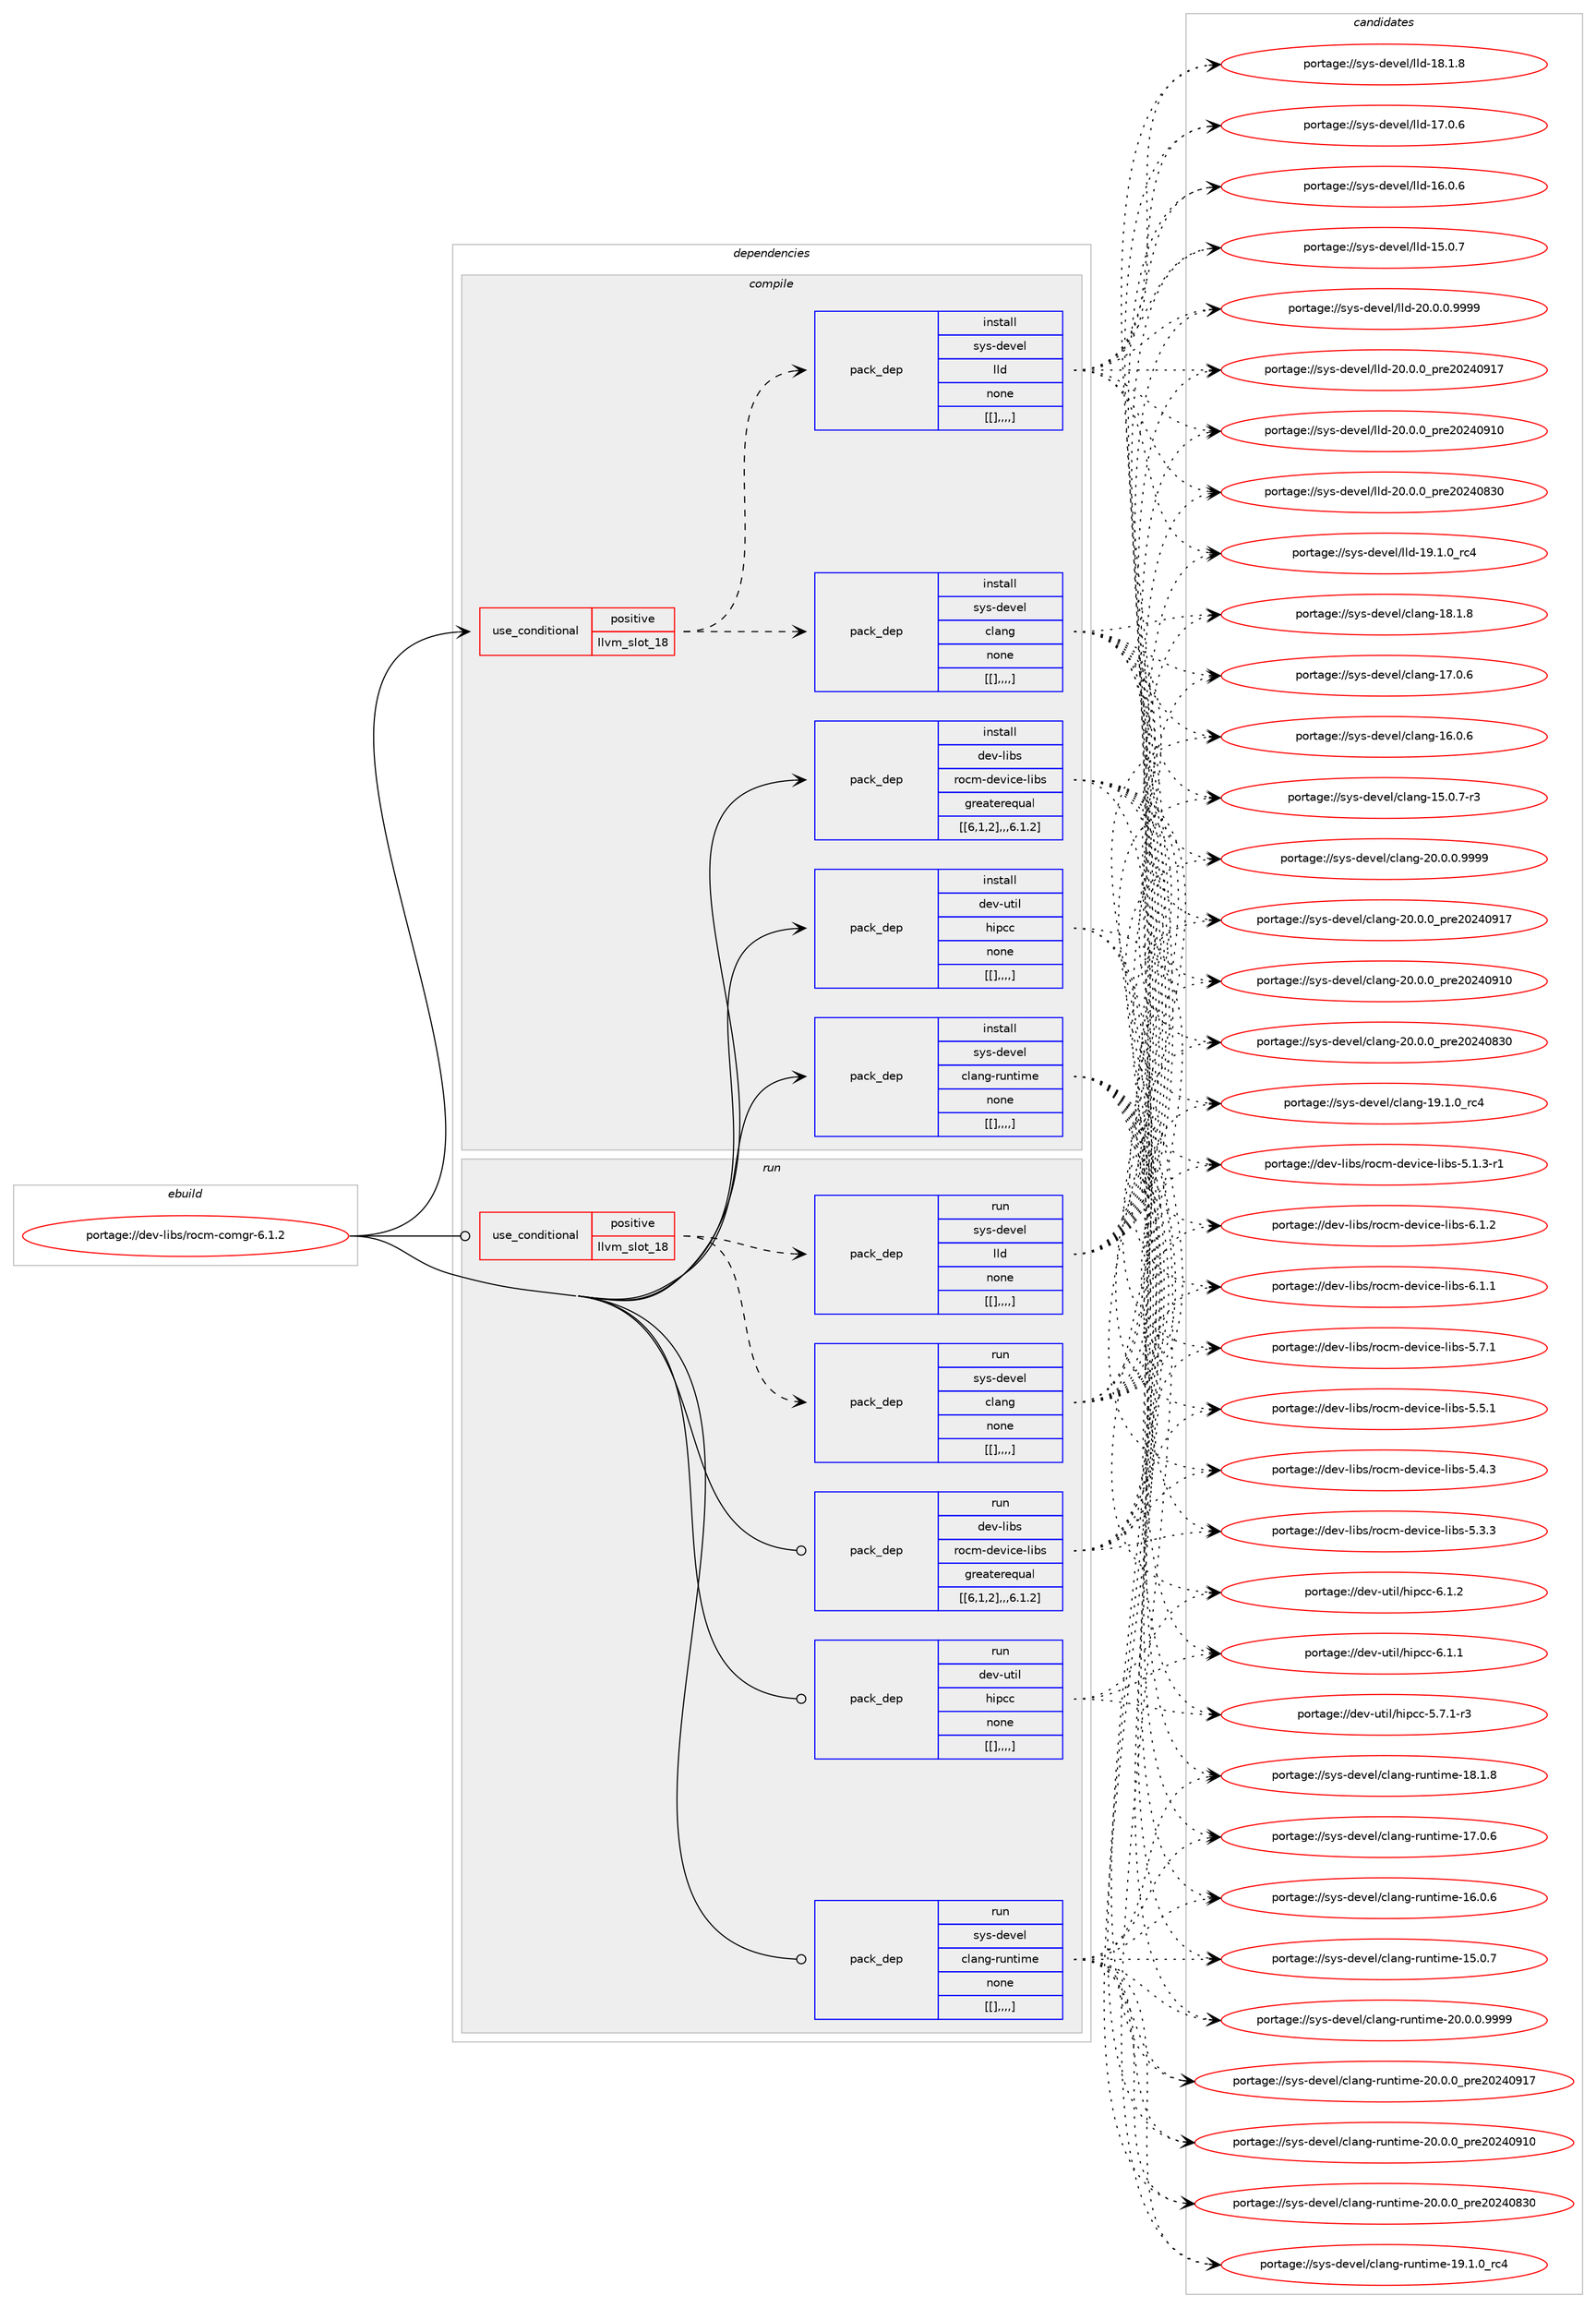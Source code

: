 digraph prolog {

# *************
# Graph options
# *************

newrank=true;
concentrate=true;
compound=true;
graph [rankdir=LR,fontname=Helvetica,fontsize=10,ranksep=1.5];#, ranksep=2.5, nodesep=0.2];
edge  [arrowhead=vee];
node  [fontname=Helvetica,fontsize=10];

# **********
# The ebuild
# **********

subgraph cluster_leftcol {
color=gray;
label=<<i>ebuild</i>>;
id [label="portage://dev-libs/rocm-comgr-6.1.2", color=red, width=4, href="../dev-libs/rocm-comgr-6.1.2.svg"];
}

# ****************
# The dependencies
# ****************

subgraph cluster_midcol {
color=gray;
label=<<i>dependencies</i>>;
subgraph cluster_compile {
fillcolor="#eeeeee";
style=filled;
label=<<i>compile</i>>;
subgraph cond28651 {
dependency114794 [label=<<TABLE BORDER="0" CELLBORDER="1" CELLSPACING="0" CELLPADDING="4"><TR><TD ROWSPAN="3" CELLPADDING="10">use_conditional</TD></TR><TR><TD>positive</TD></TR><TR><TD>llvm_slot_18</TD></TR></TABLE>>, shape=none, color=red];
subgraph pack84975 {
dependency114795 [label=<<TABLE BORDER="0" CELLBORDER="1" CELLSPACING="0" CELLPADDING="4" WIDTH="220"><TR><TD ROWSPAN="6" CELLPADDING="30">pack_dep</TD></TR><TR><TD WIDTH="110">install</TD></TR><TR><TD>sys-devel</TD></TR><TR><TD>clang</TD></TR><TR><TD>none</TD></TR><TR><TD>[[],,,,]</TD></TR></TABLE>>, shape=none, color=blue];
}
dependency114794:e -> dependency114795:w [weight=20,style="dashed",arrowhead="vee"];
subgraph pack84976 {
dependency114796 [label=<<TABLE BORDER="0" CELLBORDER="1" CELLSPACING="0" CELLPADDING="4" WIDTH="220"><TR><TD ROWSPAN="6" CELLPADDING="30">pack_dep</TD></TR><TR><TD WIDTH="110">install</TD></TR><TR><TD>sys-devel</TD></TR><TR><TD>lld</TD></TR><TR><TD>none</TD></TR><TR><TD>[[],,,,]</TD></TR></TABLE>>, shape=none, color=blue];
}
dependency114794:e -> dependency114796:w [weight=20,style="dashed",arrowhead="vee"];
}
id:e -> dependency114794:w [weight=20,style="solid",arrowhead="vee"];
subgraph pack84977 {
dependency114797 [label=<<TABLE BORDER="0" CELLBORDER="1" CELLSPACING="0" CELLPADDING="4" WIDTH="220"><TR><TD ROWSPAN="6" CELLPADDING="30">pack_dep</TD></TR><TR><TD WIDTH="110">install</TD></TR><TR><TD>dev-libs</TD></TR><TR><TD>rocm-device-libs</TD></TR><TR><TD>greaterequal</TD></TR><TR><TD>[[6,1,2],,,6.1.2]</TD></TR></TABLE>>, shape=none, color=blue];
}
id:e -> dependency114797:w [weight=20,style="solid",arrowhead="vee"];
subgraph pack84978 {
dependency114798 [label=<<TABLE BORDER="0" CELLBORDER="1" CELLSPACING="0" CELLPADDING="4" WIDTH="220"><TR><TD ROWSPAN="6" CELLPADDING="30">pack_dep</TD></TR><TR><TD WIDTH="110">install</TD></TR><TR><TD>dev-util</TD></TR><TR><TD>hipcc</TD></TR><TR><TD>none</TD></TR><TR><TD>[[],,,,]</TD></TR></TABLE>>, shape=none, color=blue];
}
id:e -> dependency114798:w [weight=20,style="solid",arrowhead="vee"];
subgraph pack84979 {
dependency114799 [label=<<TABLE BORDER="0" CELLBORDER="1" CELLSPACING="0" CELLPADDING="4" WIDTH="220"><TR><TD ROWSPAN="6" CELLPADDING="30">pack_dep</TD></TR><TR><TD WIDTH="110">install</TD></TR><TR><TD>sys-devel</TD></TR><TR><TD>clang-runtime</TD></TR><TR><TD>none</TD></TR><TR><TD>[[],,,,]</TD></TR></TABLE>>, shape=none, color=blue];
}
id:e -> dependency114799:w [weight=20,style="solid",arrowhead="vee"];
}
subgraph cluster_compileandrun {
fillcolor="#eeeeee";
style=filled;
label=<<i>compile and run</i>>;
}
subgraph cluster_run {
fillcolor="#eeeeee";
style=filled;
label=<<i>run</i>>;
subgraph cond28652 {
dependency114800 [label=<<TABLE BORDER="0" CELLBORDER="1" CELLSPACING="0" CELLPADDING="4"><TR><TD ROWSPAN="3" CELLPADDING="10">use_conditional</TD></TR><TR><TD>positive</TD></TR><TR><TD>llvm_slot_18</TD></TR></TABLE>>, shape=none, color=red];
subgraph pack84980 {
dependency114801 [label=<<TABLE BORDER="0" CELLBORDER="1" CELLSPACING="0" CELLPADDING="4" WIDTH="220"><TR><TD ROWSPAN="6" CELLPADDING="30">pack_dep</TD></TR><TR><TD WIDTH="110">run</TD></TR><TR><TD>sys-devel</TD></TR><TR><TD>clang</TD></TR><TR><TD>none</TD></TR><TR><TD>[[],,,,]</TD></TR></TABLE>>, shape=none, color=blue];
}
dependency114800:e -> dependency114801:w [weight=20,style="dashed",arrowhead="vee"];
subgraph pack84981 {
dependency114802 [label=<<TABLE BORDER="0" CELLBORDER="1" CELLSPACING="0" CELLPADDING="4" WIDTH="220"><TR><TD ROWSPAN="6" CELLPADDING="30">pack_dep</TD></TR><TR><TD WIDTH="110">run</TD></TR><TR><TD>sys-devel</TD></TR><TR><TD>lld</TD></TR><TR><TD>none</TD></TR><TR><TD>[[],,,,]</TD></TR></TABLE>>, shape=none, color=blue];
}
dependency114800:e -> dependency114802:w [weight=20,style="dashed",arrowhead="vee"];
}
id:e -> dependency114800:w [weight=20,style="solid",arrowhead="odot"];
subgraph pack84982 {
dependency114803 [label=<<TABLE BORDER="0" CELLBORDER="1" CELLSPACING="0" CELLPADDING="4" WIDTH="220"><TR><TD ROWSPAN="6" CELLPADDING="30">pack_dep</TD></TR><TR><TD WIDTH="110">run</TD></TR><TR><TD>dev-libs</TD></TR><TR><TD>rocm-device-libs</TD></TR><TR><TD>greaterequal</TD></TR><TR><TD>[[6,1,2],,,6.1.2]</TD></TR></TABLE>>, shape=none, color=blue];
}
id:e -> dependency114803:w [weight=20,style="solid",arrowhead="odot"];
subgraph pack84983 {
dependency114804 [label=<<TABLE BORDER="0" CELLBORDER="1" CELLSPACING="0" CELLPADDING="4" WIDTH="220"><TR><TD ROWSPAN="6" CELLPADDING="30">pack_dep</TD></TR><TR><TD WIDTH="110">run</TD></TR><TR><TD>dev-util</TD></TR><TR><TD>hipcc</TD></TR><TR><TD>none</TD></TR><TR><TD>[[],,,,]</TD></TR></TABLE>>, shape=none, color=blue];
}
id:e -> dependency114804:w [weight=20,style="solid",arrowhead="odot"];
subgraph pack84984 {
dependency114805 [label=<<TABLE BORDER="0" CELLBORDER="1" CELLSPACING="0" CELLPADDING="4" WIDTH="220"><TR><TD ROWSPAN="6" CELLPADDING="30">pack_dep</TD></TR><TR><TD WIDTH="110">run</TD></TR><TR><TD>sys-devel</TD></TR><TR><TD>clang-runtime</TD></TR><TR><TD>none</TD></TR><TR><TD>[[],,,,]</TD></TR></TABLE>>, shape=none, color=blue];
}
id:e -> dependency114805:w [weight=20,style="solid",arrowhead="odot"];
}
}

# **************
# The candidates
# **************

subgraph cluster_choices {
rank=same;
color=gray;
label=<<i>candidates</i>>;

subgraph choice84975 {
color=black;
nodesep=1;
choice11512111545100101118101108479910897110103455048464846484657575757 [label="portage://sys-devel/clang-20.0.0.9999", color=red, width=4,href="../sys-devel/clang-20.0.0.9999.svg"];
choice1151211154510010111810110847991089711010345504846484648951121141015048505248574955 [label="portage://sys-devel/clang-20.0.0_pre20240917", color=red, width=4,href="../sys-devel/clang-20.0.0_pre20240917.svg"];
choice1151211154510010111810110847991089711010345504846484648951121141015048505248574948 [label="portage://sys-devel/clang-20.0.0_pre20240910", color=red, width=4,href="../sys-devel/clang-20.0.0_pre20240910.svg"];
choice1151211154510010111810110847991089711010345504846484648951121141015048505248565148 [label="portage://sys-devel/clang-20.0.0_pre20240830", color=red, width=4,href="../sys-devel/clang-20.0.0_pre20240830.svg"];
choice1151211154510010111810110847991089711010345495746494648951149952 [label="portage://sys-devel/clang-19.1.0_rc4", color=red, width=4,href="../sys-devel/clang-19.1.0_rc4.svg"];
choice1151211154510010111810110847991089711010345495646494656 [label="portage://sys-devel/clang-18.1.8", color=red, width=4,href="../sys-devel/clang-18.1.8.svg"];
choice1151211154510010111810110847991089711010345495546484654 [label="portage://sys-devel/clang-17.0.6", color=red, width=4,href="../sys-devel/clang-17.0.6.svg"];
choice1151211154510010111810110847991089711010345495446484654 [label="portage://sys-devel/clang-16.0.6", color=red, width=4,href="../sys-devel/clang-16.0.6.svg"];
choice11512111545100101118101108479910897110103454953464846554511451 [label="portage://sys-devel/clang-15.0.7-r3", color=red, width=4,href="../sys-devel/clang-15.0.7-r3.svg"];
dependency114795:e -> choice11512111545100101118101108479910897110103455048464846484657575757:w [style=dotted,weight="100"];
dependency114795:e -> choice1151211154510010111810110847991089711010345504846484648951121141015048505248574955:w [style=dotted,weight="100"];
dependency114795:e -> choice1151211154510010111810110847991089711010345504846484648951121141015048505248574948:w [style=dotted,weight="100"];
dependency114795:e -> choice1151211154510010111810110847991089711010345504846484648951121141015048505248565148:w [style=dotted,weight="100"];
dependency114795:e -> choice1151211154510010111810110847991089711010345495746494648951149952:w [style=dotted,weight="100"];
dependency114795:e -> choice1151211154510010111810110847991089711010345495646494656:w [style=dotted,weight="100"];
dependency114795:e -> choice1151211154510010111810110847991089711010345495546484654:w [style=dotted,weight="100"];
dependency114795:e -> choice1151211154510010111810110847991089711010345495446484654:w [style=dotted,weight="100"];
dependency114795:e -> choice11512111545100101118101108479910897110103454953464846554511451:w [style=dotted,weight="100"];
}
subgraph choice84976 {
color=black;
nodesep=1;
choice1151211154510010111810110847108108100455048464846484657575757 [label="portage://sys-devel/lld-20.0.0.9999", color=red, width=4,href="../sys-devel/lld-20.0.0.9999.svg"];
choice115121115451001011181011084710810810045504846484648951121141015048505248574955 [label="portage://sys-devel/lld-20.0.0_pre20240917", color=red, width=4,href="../sys-devel/lld-20.0.0_pre20240917.svg"];
choice115121115451001011181011084710810810045504846484648951121141015048505248574948 [label="portage://sys-devel/lld-20.0.0_pre20240910", color=red, width=4,href="../sys-devel/lld-20.0.0_pre20240910.svg"];
choice115121115451001011181011084710810810045504846484648951121141015048505248565148 [label="portage://sys-devel/lld-20.0.0_pre20240830", color=red, width=4,href="../sys-devel/lld-20.0.0_pre20240830.svg"];
choice115121115451001011181011084710810810045495746494648951149952 [label="portage://sys-devel/lld-19.1.0_rc4", color=red, width=4,href="../sys-devel/lld-19.1.0_rc4.svg"];
choice115121115451001011181011084710810810045495646494656 [label="portage://sys-devel/lld-18.1.8", color=red, width=4,href="../sys-devel/lld-18.1.8.svg"];
choice115121115451001011181011084710810810045495546484654 [label="portage://sys-devel/lld-17.0.6", color=red, width=4,href="../sys-devel/lld-17.0.6.svg"];
choice115121115451001011181011084710810810045495446484654 [label="portage://sys-devel/lld-16.0.6", color=red, width=4,href="../sys-devel/lld-16.0.6.svg"];
choice115121115451001011181011084710810810045495346484655 [label="portage://sys-devel/lld-15.0.7", color=red, width=4,href="../sys-devel/lld-15.0.7.svg"];
dependency114796:e -> choice1151211154510010111810110847108108100455048464846484657575757:w [style=dotted,weight="100"];
dependency114796:e -> choice115121115451001011181011084710810810045504846484648951121141015048505248574955:w [style=dotted,weight="100"];
dependency114796:e -> choice115121115451001011181011084710810810045504846484648951121141015048505248574948:w [style=dotted,weight="100"];
dependency114796:e -> choice115121115451001011181011084710810810045504846484648951121141015048505248565148:w [style=dotted,weight="100"];
dependency114796:e -> choice115121115451001011181011084710810810045495746494648951149952:w [style=dotted,weight="100"];
dependency114796:e -> choice115121115451001011181011084710810810045495646494656:w [style=dotted,weight="100"];
dependency114796:e -> choice115121115451001011181011084710810810045495546484654:w [style=dotted,weight="100"];
dependency114796:e -> choice115121115451001011181011084710810810045495446484654:w [style=dotted,weight="100"];
dependency114796:e -> choice115121115451001011181011084710810810045495346484655:w [style=dotted,weight="100"];
}
subgraph choice84977 {
color=black;
nodesep=1;
choice1001011184510810598115471141119910945100101118105991014510810598115455446494650 [label="portage://dev-libs/rocm-device-libs-6.1.2", color=red, width=4,href="../dev-libs/rocm-device-libs-6.1.2.svg"];
choice1001011184510810598115471141119910945100101118105991014510810598115455446494649 [label="portage://dev-libs/rocm-device-libs-6.1.1", color=red, width=4,href="../dev-libs/rocm-device-libs-6.1.1.svg"];
choice1001011184510810598115471141119910945100101118105991014510810598115455346554649 [label="portage://dev-libs/rocm-device-libs-5.7.1", color=red, width=4,href="../dev-libs/rocm-device-libs-5.7.1.svg"];
choice1001011184510810598115471141119910945100101118105991014510810598115455346534649 [label="portage://dev-libs/rocm-device-libs-5.5.1", color=red, width=4,href="../dev-libs/rocm-device-libs-5.5.1.svg"];
choice1001011184510810598115471141119910945100101118105991014510810598115455346524651 [label="portage://dev-libs/rocm-device-libs-5.4.3", color=red, width=4,href="../dev-libs/rocm-device-libs-5.4.3.svg"];
choice1001011184510810598115471141119910945100101118105991014510810598115455346514651 [label="portage://dev-libs/rocm-device-libs-5.3.3", color=red, width=4,href="../dev-libs/rocm-device-libs-5.3.3.svg"];
choice10010111845108105981154711411199109451001011181059910145108105981154553464946514511449 [label="portage://dev-libs/rocm-device-libs-5.1.3-r1", color=red, width=4,href="../dev-libs/rocm-device-libs-5.1.3-r1.svg"];
dependency114797:e -> choice1001011184510810598115471141119910945100101118105991014510810598115455446494650:w [style=dotted,weight="100"];
dependency114797:e -> choice1001011184510810598115471141119910945100101118105991014510810598115455446494649:w [style=dotted,weight="100"];
dependency114797:e -> choice1001011184510810598115471141119910945100101118105991014510810598115455346554649:w [style=dotted,weight="100"];
dependency114797:e -> choice1001011184510810598115471141119910945100101118105991014510810598115455346534649:w [style=dotted,weight="100"];
dependency114797:e -> choice1001011184510810598115471141119910945100101118105991014510810598115455346524651:w [style=dotted,weight="100"];
dependency114797:e -> choice1001011184510810598115471141119910945100101118105991014510810598115455346514651:w [style=dotted,weight="100"];
dependency114797:e -> choice10010111845108105981154711411199109451001011181059910145108105981154553464946514511449:w [style=dotted,weight="100"];
}
subgraph choice84978 {
color=black;
nodesep=1;
choice10010111845117116105108471041051129999455446494650 [label="portage://dev-util/hipcc-6.1.2", color=red, width=4,href="../dev-util/hipcc-6.1.2.svg"];
choice10010111845117116105108471041051129999455446494649 [label="portage://dev-util/hipcc-6.1.1", color=red, width=4,href="../dev-util/hipcc-6.1.1.svg"];
choice100101118451171161051084710410511299994553465546494511451 [label="portage://dev-util/hipcc-5.7.1-r3", color=red, width=4,href="../dev-util/hipcc-5.7.1-r3.svg"];
dependency114798:e -> choice10010111845117116105108471041051129999455446494650:w [style=dotted,weight="100"];
dependency114798:e -> choice10010111845117116105108471041051129999455446494649:w [style=dotted,weight="100"];
dependency114798:e -> choice100101118451171161051084710410511299994553465546494511451:w [style=dotted,weight="100"];
}
subgraph choice84979 {
color=black;
nodesep=1;
choice1151211154510010111810110847991089711010345114117110116105109101455048464846484657575757 [label="portage://sys-devel/clang-runtime-20.0.0.9999", color=red, width=4,href="../sys-devel/clang-runtime-20.0.0.9999.svg"];
choice115121115451001011181011084799108971101034511411711011610510910145504846484648951121141015048505248574955 [label="portage://sys-devel/clang-runtime-20.0.0_pre20240917", color=red, width=4,href="../sys-devel/clang-runtime-20.0.0_pre20240917.svg"];
choice115121115451001011181011084799108971101034511411711011610510910145504846484648951121141015048505248574948 [label="portage://sys-devel/clang-runtime-20.0.0_pre20240910", color=red, width=4,href="../sys-devel/clang-runtime-20.0.0_pre20240910.svg"];
choice115121115451001011181011084799108971101034511411711011610510910145504846484648951121141015048505248565148 [label="portage://sys-devel/clang-runtime-20.0.0_pre20240830", color=red, width=4,href="../sys-devel/clang-runtime-20.0.0_pre20240830.svg"];
choice115121115451001011181011084799108971101034511411711011610510910145495746494648951149952 [label="portage://sys-devel/clang-runtime-19.1.0_rc4", color=red, width=4,href="../sys-devel/clang-runtime-19.1.0_rc4.svg"];
choice115121115451001011181011084799108971101034511411711011610510910145495646494656 [label="portage://sys-devel/clang-runtime-18.1.8", color=red, width=4,href="../sys-devel/clang-runtime-18.1.8.svg"];
choice115121115451001011181011084799108971101034511411711011610510910145495546484654 [label="portage://sys-devel/clang-runtime-17.0.6", color=red, width=4,href="../sys-devel/clang-runtime-17.0.6.svg"];
choice115121115451001011181011084799108971101034511411711011610510910145495446484654 [label="portage://sys-devel/clang-runtime-16.0.6", color=red, width=4,href="../sys-devel/clang-runtime-16.0.6.svg"];
choice115121115451001011181011084799108971101034511411711011610510910145495346484655 [label="portage://sys-devel/clang-runtime-15.0.7", color=red, width=4,href="../sys-devel/clang-runtime-15.0.7.svg"];
dependency114799:e -> choice1151211154510010111810110847991089711010345114117110116105109101455048464846484657575757:w [style=dotted,weight="100"];
dependency114799:e -> choice115121115451001011181011084799108971101034511411711011610510910145504846484648951121141015048505248574955:w [style=dotted,weight="100"];
dependency114799:e -> choice115121115451001011181011084799108971101034511411711011610510910145504846484648951121141015048505248574948:w [style=dotted,weight="100"];
dependency114799:e -> choice115121115451001011181011084799108971101034511411711011610510910145504846484648951121141015048505248565148:w [style=dotted,weight="100"];
dependency114799:e -> choice115121115451001011181011084799108971101034511411711011610510910145495746494648951149952:w [style=dotted,weight="100"];
dependency114799:e -> choice115121115451001011181011084799108971101034511411711011610510910145495646494656:w [style=dotted,weight="100"];
dependency114799:e -> choice115121115451001011181011084799108971101034511411711011610510910145495546484654:w [style=dotted,weight="100"];
dependency114799:e -> choice115121115451001011181011084799108971101034511411711011610510910145495446484654:w [style=dotted,weight="100"];
dependency114799:e -> choice115121115451001011181011084799108971101034511411711011610510910145495346484655:w [style=dotted,weight="100"];
}
subgraph choice84980 {
color=black;
nodesep=1;
choice11512111545100101118101108479910897110103455048464846484657575757 [label="portage://sys-devel/clang-20.0.0.9999", color=red, width=4,href="../sys-devel/clang-20.0.0.9999.svg"];
choice1151211154510010111810110847991089711010345504846484648951121141015048505248574955 [label="portage://sys-devel/clang-20.0.0_pre20240917", color=red, width=4,href="../sys-devel/clang-20.0.0_pre20240917.svg"];
choice1151211154510010111810110847991089711010345504846484648951121141015048505248574948 [label="portage://sys-devel/clang-20.0.0_pre20240910", color=red, width=4,href="../sys-devel/clang-20.0.0_pre20240910.svg"];
choice1151211154510010111810110847991089711010345504846484648951121141015048505248565148 [label="portage://sys-devel/clang-20.0.0_pre20240830", color=red, width=4,href="../sys-devel/clang-20.0.0_pre20240830.svg"];
choice1151211154510010111810110847991089711010345495746494648951149952 [label="portage://sys-devel/clang-19.1.0_rc4", color=red, width=4,href="../sys-devel/clang-19.1.0_rc4.svg"];
choice1151211154510010111810110847991089711010345495646494656 [label="portage://sys-devel/clang-18.1.8", color=red, width=4,href="../sys-devel/clang-18.1.8.svg"];
choice1151211154510010111810110847991089711010345495546484654 [label="portage://sys-devel/clang-17.0.6", color=red, width=4,href="../sys-devel/clang-17.0.6.svg"];
choice1151211154510010111810110847991089711010345495446484654 [label="portage://sys-devel/clang-16.0.6", color=red, width=4,href="../sys-devel/clang-16.0.6.svg"];
choice11512111545100101118101108479910897110103454953464846554511451 [label="portage://sys-devel/clang-15.0.7-r3", color=red, width=4,href="../sys-devel/clang-15.0.7-r3.svg"];
dependency114801:e -> choice11512111545100101118101108479910897110103455048464846484657575757:w [style=dotted,weight="100"];
dependency114801:e -> choice1151211154510010111810110847991089711010345504846484648951121141015048505248574955:w [style=dotted,weight="100"];
dependency114801:e -> choice1151211154510010111810110847991089711010345504846484648951121141015048505248574948:w [style=dotted,weight="100"];
dependency114801:e -> choice1151211154510010111810110847991089711010345504846484648951121141015048505248565148:w [style=dotted,weight="100"];
dependency114801:e -> choice1151211154510010111810110847991089711010345495746494648951149952:w [style=dotted,weight="100"];
dependency114801:e -> choice1151211154510010111810110847991089711010345495646494656:w [style=dotted,weight="100"];
dependency114801:e -> choice1151211154510010111810110847991089711010345495546484654:w [style=dotted,weight="100"];
dependency114801:e -> choice1151211154510010111810110847991089711010345495446484654:w [style=dotted,weight="100"];
dependency114801:e -> choice11512111545100101118101108479910897110103454953464846554511451:w [style=dotted,weight="100"];
}
subgraph choice84981 {
color=black;
nodesep=1;
choice1151211154510010111810110847108108100455048464846484657575757 [label="portage://sys-devel/lld-20.0.0.9999", color=red, width=4,href="../sys-devel/lld-20.0.0.9999.svg"];
choice115121115451001011181011084710810810045504846484648951121141015048505248574955 [label="portage://sys-devel/lld-20.0.0_pre20240917", color=red, width=4,href="../sys-devel/lld-20.0.0_pre20240917.svg"];
choice115121115451001011181011084710810810045504846484648951121141015048505248574948 [label="portage://sys-devel/lld-20.0.0_pre20240910", color=red, width=4,href="../sys-devel/lld-20.0.0_pre20240910.svg"];
choice115121115451001011181011084710810810045504846484648951121141015048505248565148 [label="portage://sys-devel/lld-20.0.0_pre20240830", color=red, width=4,href="../sys-devel/lld-20.0.0_pre20240830.svg"];
choice115121115451001011181011084710810810045495746494648951149952 [label="portage://sys-devel/lld-19.1.0_rc4", color=red, width=4,href="../sys-devel/lld-19.1.0_rc4.svg"];
choice115121115451001011181011084710810810045495646494656 [label="portage://sys-devel/lld-18.1.8", color=red, width=4,href="../sys-devel/lld-18.1.8.svg"];
choice115121115451001011181011084710810810045495546484654 [label="portage://sys-devel/lld-17.0.6", color=red, width=4,href="../sys-devel/lld-17.0.6.svg"];
choice115121115451001011181011084710810810045495446484654 [label="portage://sys-devel/lld-16.0.6", color=red, width=4,href="../sys-devel/lld-16.0.6.svg"];
choice115121115451001011181011084710810810045495346484655 [label="portage://sys-devel/lld-15.0.7", color=red, width=4,href="../sys-devel/lld-15.0.7.svg"];
dependency114802:e -> choice1151211154510010111810110847108108100455048464846484657575757:w [style=dotted,weight="100"];
dependency114802:e -> choice115121115451001011181011084710810810045504846484648951121141015048505248574955:w [style=dotted,weight="100"];
dependency114802:e -> choice115121115451001011181011084710810810045504846484648951121141015048505248574948:w [style=dotted,weight="100"];
dependency114802:e -> choice115121115451001011181011084710810810045504846484648951121141015048505248565148:w [style=dotted,weight="100"];
dependency114802:e -> choice115121115451001011181011084710810810045495746494648951149952:w [style=dotted,weight="100"];
dependency114802:e -> choice115121115451001011181011084710810810045495646494656:w [style=dotted,weight="100"];
dependency114802:e -> choice115121115451001011181011084710810810045495546484654:w [style=dotted,weight="100"];
dependency114802:e -> choice115121115451001011181011084710810810045495446484654:w [style=dotted,weight="100"];
dependency114802:e -> choice115121115451001011181011084710810810045495346484655:w [style=dotted,weight="100"];
}
subgraph choice84982 {
color=black;
nodesep=1;
choice1001011184510810598115471141119910945100101118105991014510810598115455446494650 [label="portage://dev-libs/rocm-device-libs-6.1.2", color=red, width=4,href="../dev-libs/rocm-device-libs-6.1.2.svg"];
choice1001011184510810598115471141119910945100101118105991014510810598115455446494649 [label="portage://dev-libs/rocm-device-libs-6.1.1", color=red, width=4,href="../dev-libs/rocm-device-libs-6.1.1.svg"];
choice1001011184510810598115471141119910945100101118105991014510810598115455346554649 [label="portage://dev-libs/rocm-device-libs-5.7.1", color=red, width=4,href="../dev-libs/rocm-device-libs-5.7.1.svg"];
choice1001011184510810598115471141119910945100101118105991014510810598115455346534649 [label="portage://dev-libs/rocm-device-libs-5.5.1", color=red, width=4,href="../dev-libs/rocm-device-libs-5.5.1.svg"];
choice1001011184510810598115471141119910945100101118105991014510810598115455346524651 [label="portage://dev-libs/rocm-device-libs-5.4.3", color=red, width=4,href="../dev-libs/rocm-device-libs-5.4.3.svg"];
choice1001011184510810598115471141119910945100101118105991014510810598115455346514651 [label="portage://dev-libs/rocm-device-libs-5.3.3", color=red, width=4,href="../dev-libs/rocm-device-libs-5.3.3.svg"];
choice10010111845108105981154711411199109451001011181059910145108105981154553464946514511449 [label="portage://dev-libs/rocm-device-libs-5.1.3-r1", color=red, width=4,href="../dev-libs/rocm-device-libs-5.1.3-r1.svg"];
dependency114803:e -> choice1001011184510810598115471141119910945100101118105991014510810598115455446494650:w [style=dotted,weight="100"];
dependency114803:e -> choice1001011184510810598115471141119910945100101118105991014510810598115455446494649:w [style=dotted,weight="100"];
dependency114803:e -> choice1001011184510810598115471141119910945100101118105991014510810598115455346554649:w [style=dotted,weight="100"];
dependency114803:e -> choice1001011184510810598115471141119910945100101118105991014510810598115455346534649:w [style=dotted,weight="100"];
dependency114803:e -> choice1001011184510810598115471141119910945100101118105991014510810598115455346524651:w [style=dotted,weight="100"];
dependency114803:e -> choice1001011184510810598115471141119910945100101118105991014510810598115455346514651:w [style=dotted,weight="100"];
dependency114803:e -> choice10010111845108105981154711411199109451001011181059910145108105981154553464946514511449:w [style=dotted,weight="100"];
}
subgraph choice84983 {
color=black;
nodesep=1;
choice10010111845117116105108471041051129999455446494650 [label="portage://dev-util/hipcc-6.1.2", color=red, width=4,href="../dev-util/hipcc-6.1.2.svg"];
choice10010111845117116105108471041051129999455446494649 [label="portage://dev-util/hipcc-6.1.1", color=red, width=4,href="../dev-util/hipcc-6.1.1.svg"];
choice100101118451171161051084710410511299994553465546494511451 [label="portage://dev-util/hipcc-5.7.1-r3", color=red, width=4,href="../dev-util/hipcc-5.7.1-r3.svg"];
dependency114804:e -> choice10010111845117116105108471041051129999455446494650:w [style=dotted,weight="100"];
dependency114804:e -> choice10010111845117116105108471041051129999455446494649:w [style=dotted,weight="100"];
dependency114804:e -> choice100101118451171161051084710410511299994553465546494511451:w [style=dotted,weight="100"];
}
subgraph choice84984 {
color=black;
nodesep=1;
choice1151211154510010111810110847991089711010345114117110116105109101455048464846484657575757 [label="portage://sys-devel/clang-runtime-20.0.0.9999", color=red, width=4,href="../sys-devel/clang-runtime-20.0.0.9999.svg"];
choice115121115451001011181011084799108971101034511411711011610510910145504846484648951121141015048505248574955 [label="portage://sys-devel/clang-runtime-20.0.0_pre20240917", color=red, width=4,href="../sys-devel/clang-runtime-20.0.0_pre20240917.svg"];
choice115121115451001011181011084799108971101034511411711011610510910145504846484648951121141015048505248574948 [label="portage://sys-devel/clang-runtime-20.0.0_pre20240910", color=red, width=4,href="../sys-devel/clang-runtime-20.0.0_pre20240910.svg"];
choice115121115451001011181011084799108971101034511411711011610510910145504846484648951121141015048505248565148 [label="portage://sys-devel/clang-runtime-20.0.0_pre20240830", color=red, width=4,href="../sys-devel/clang-runtime-20.0.0_pre20240830.svg"];
choice115121115451001011181011084799108971101034511411711011610510910145495746494648951149952 [label="portage://sys-devel/clang-runtime-19.1.0_rc4", color=red, width=4,href="../sys-devel/clang-runtime-19.1.0_rc4.svg"];
choice115121115451001011181011084799108971101034511411711011610510910145495646494656 [label="portage://sys-devel/clang-runtime-18.1.8", color=red, width=4,href="../sys-devel/clang-runtime-18.1.8.svg"];
choice115121115451001011181011084799108971101034511411711011610510910145495546484654 [label="portage://sys-devel/clang-runtime-17.0.6", color=red, width=4,href="../sys-devel/clang-runtime-17.0.6.svg"];
choice115121115451001011181011084799108971101034511411711011610510910145495446484654 [label="portage://sys-devel/clang-runtime-16.0.6", color=red, width=4,href="../sys-devel/clang-runtime-16.0.6.svg"];
choice115121115451001011181011084799108971101034511411711011610510910145495346484655 [label="portage://sys-devel/clang-runtime-15.0.7", color=red, width=4,href="../sys-devel/clang-runtime-15.0.7.svg"];
dependency114805:e -> choice1151211154510010111810110847991089711010345114117110116105109101455048464846484657575757:w [style=dotted,weight="100"];
dependency114805:e -> choice115121115451001011181011084799108971101034511411711011610510910145504846484648951121141015048505248574955:w [style=dotted,weight="100"];
dependency114805:e -> choice115121115451001011181011084799108971101034511411711011610510910145504846484648951121141015048505248574948:w [style=dotted,weight="100"];
dependency114805:e -> choice115121115451001011181011084799108971101034511411711011610510910145504846484648951121141015048505248565148:w [style=dotted,weight="100"];
dependency114805:e -> choice115121115451001011181011084799108971101034511411711011610510910145495746494648951149952:w [style=dotted,weight="100"];
dependency114805:e -> choice115121115451001011181011084799108971101034511411711011610510910145495646494656:w [style=dotted,weight="100"];
dependency114805:e -> choice115121115451001011181011084799108971101034511411711011610510910145495546484654:w [style=dotted,weight="100"];
dependency114805:e -> choice115121115451001011181011084799108971101034511411711011610510910145495446484654:w [style=dotted,weight="100"];
dependency114805:e -> choice115121115451001011181011084799108971101034511411711011610510910145495346484655:w [style=dotted,weight="100"];
}
}

}
